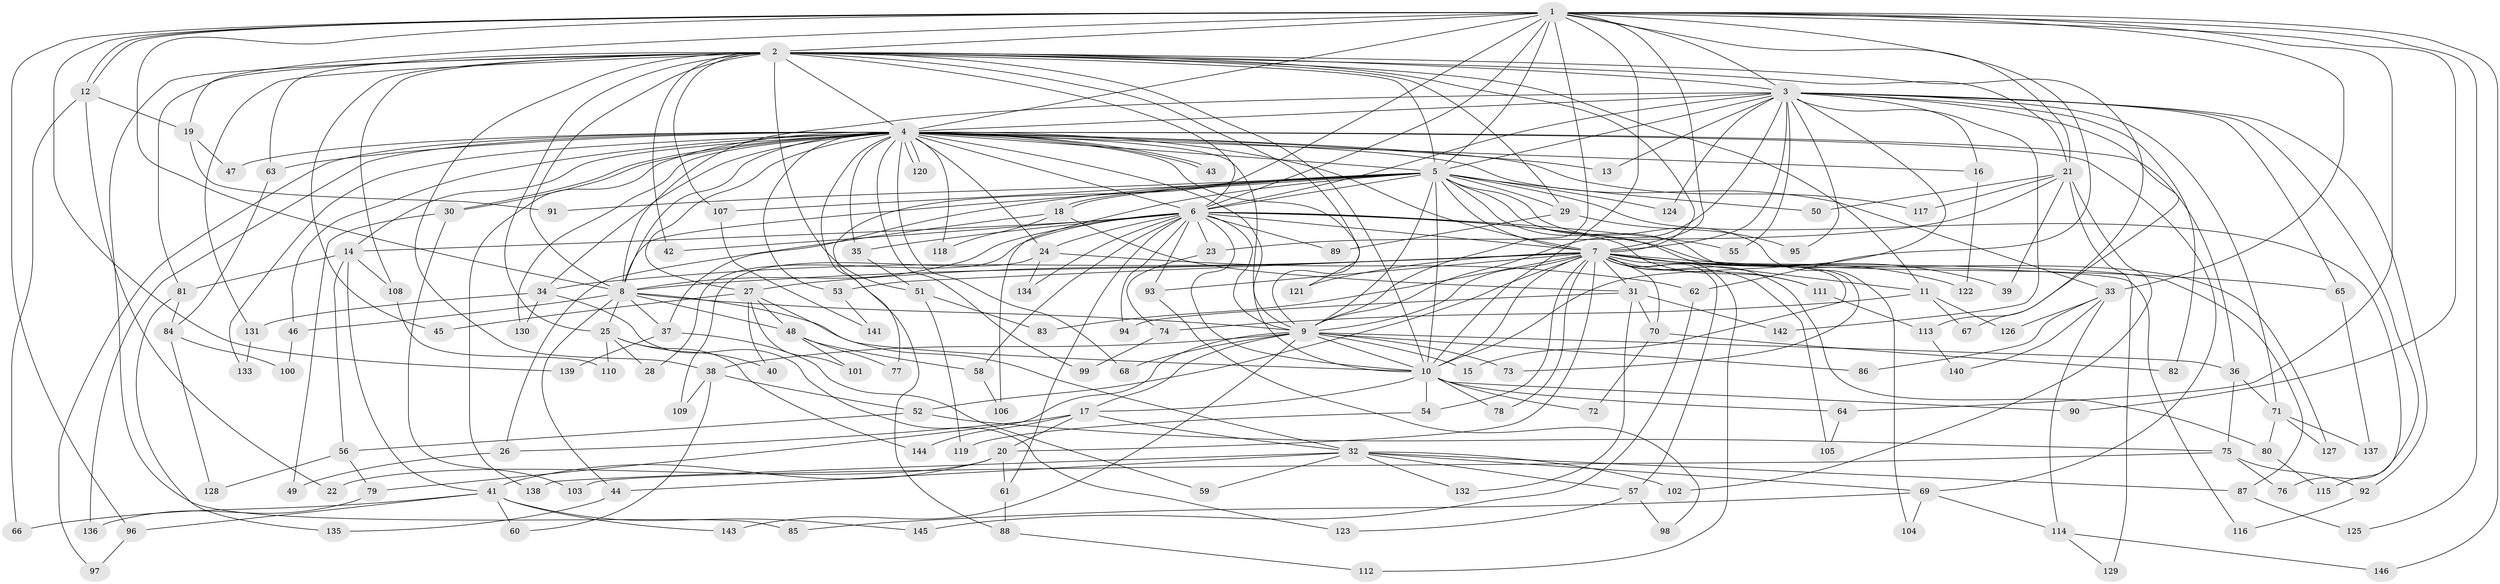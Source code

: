 // coarse degree distribution, {21: 0.018518518518518517, 29: 0.018518518518518517, 37: 0.009259259259259259, 28: 0.009259259259259259, 12: 0.009259259259259259, 5: 0.06481481481481481, 2: 0.48148148148148145, 7: 0.037037037037037035, 3: 0.1574074074074074, 14: 0.009259259259259259, 4: 0.1111111111111111, 8: 0.009259259259259259, 6: 0.05555555555555555, 1: 0.009259259259259259}
// Generated by graph-tools (version 1.1) at 2025/51/02/27/25 19:51:47]
// undirected, 146 vertices, 317 edges
graph export_dot {
graph [start="1"]
  node [color=gray90,style=filled];
  1;
  2;
  3;
  4;
  5;
  6;
  7;
  8;
  9;
  10;
  11;
  12;
  13;
  14;
  15;
  16;
  17;
  18;
  19;
  20;
  21;
  22;
  23;
  24;
  25;
  26;
  27;
  28;
  29;
  30;
  31;
  32;
  33;
  34;
  35;
  36;
  37;
  38;
  39;
  40;
  41;
  42;
  43;
  44;
  45;
  46;
  47;
  48;
  49;
  50;
  51;
  52;
  53;
  54;
  55;
  56;
  57;
  58;
  59;
  60;
  61;
  62;
  63;
  64;
  65;
  66;
  67;
  68;
  69;
  70;
  71;
  72;
  73;
  74;
  75;
  76;
  77;
  78;
  79;
  80;
  81;
  82;
  83;
  84;
  85;
  86;
  87;
  88;
  89;
  90;
  91;
  92;
  93;
  94;
  95;
  96;
  97;
  98;
  99;
  100;
  101;
  102;
  103;
  104;
  105;
  106;
  107;
  108;
  109;
  110;
  111;
  112;
  113;
  114;
  115;
  116;
  117;
  118;
  119;
  120;
  121;
  122;
  123;
  124;
  125;
  126;
  127;
  128;
  129;
  130;
  131;
  132;
  133;
  134;
  135;
  136;
  137;
  138;
  139;
  140;
  141;
  142;
  143;
  144;
  145;
  146;
  1 -- 2;
  1 -- 3;
  1 -- 4;
  1 -- 5;
  1 -- 6;
  1 -- 7;
  1 -- 8;
  1 -- 9;
  1 -- 10;
  1 -- 12;
  1 -- 12;
  1 -- 19;
  1 -- 21;
  1 -- 33;
  1 -- 62;
  1 -- 64;
  1 -- 77;
  1 -- 90;
  1 -- 96;
  1 -- 125;
  1 -- 139;
  1 -- 146;
  2 -- 3;
  2 -- 4;
  2 -- 5;
  2 -- 6;
  2 -- 7;
  2 -- 8;
  2 -- 9;
  2 -- 10;
  2 -- 11;
  2 -- 21;
  2 -- 25;
  2 -- 29;
  2 -- 38;
  2 -- 42;
  2 -- 45;
  2 -- 51;
  2 -- 63;
  2 -- 81;
  2 -- 85;
  2 -- 107;
  2 -- 108;
  2 -- 113;
  2 -- 131;
  3 -- 4;
  3 -- 5;
  3 -- 6;
  3 -- 7;
  3 -- 8;
  3 -- 9;
  3 -- 10;
  3 -- 13;
  3 -- 16;
  3 -- 55;
  3 -- 65;
  3 -- 67;
  3 -- 71;
  3 -- 76;
  3 -- 82;
  3 -- 92;
  3 -- 95;
  3 -- 124;
  3 -- 142;
  4 -- 5;
  4 -- 6;
  4 -- 7;
  4 -- 8;
  4 -- 9;
  4 -- 10;
  4 -- 13;
  4 -- 14;
  4 -- 16;
  4 -- 24;
  4 -- 27;
  4 -- 30;
  4 -- 30;
  4 -- 33;
  4 -- 34;
  4 -- 35;
  4 -- 36;
  4 -- 43;
  4 -- 43;
  4 -- 46;
  4 -- 47;
  4 -- 53;
  4 -- 63;
  4 -- 68;
  4 -- 69;
  4 -- 88;
  4 -- 97;
  4 -- 99;
  4 -- 117;
  4 -- 118;
  4 -- 120;
  4 -- 120;
  4 -- 121;
  4 -- 130;
  4 -- 133;
  4 -- 136;
  4 -- 138;
  5 -- 6;
  5 -- 7;
  5 -- 8;
  5 -- 9;
  5 -- 10;
  5 -- 15;
  5 -- 18;
  5 -- 18;
  5 -- 29;
  5 -- 37;
  5 -- 50;
  5 -- 73;
  5 -- 91;
  5 -- 104;
  5 -- 106;
  5 -- 107;
  5 -- 115;
  5 -- 124;
  6 -- 7;
  6 -- 8;
  6 -- 9;
  6 -- 10;
  6 -- 14;
  6 -- 23;
  6 -- 24;
  6 -- 28;
  6 -- 35;
  6 -- 42;
  6 -- 55;
  6 -- 58;
  6 -- 61;
  6 -- 89;
  6 -- 93;
  6 -- 94;
  6 -- 111;
  6 -- 127;
  6 -- 134;
  7 -- 8;
  7 -- 9;
  7 -- 10;
  7 -- 11;
  7 -- 20;
  7 -- 27;
  7 -- 31;
  7 -- 34;
  7 -- 39;
  7 -- 52;
  7 -- 53;
  7 -- 54;
  7 -- 57;
  7 -- 65;
  7 -- 70;
  7 -- 78;
  7 -- 80;
  7 -- 83;
  7 -- 87;
  7 -- 93;
  7 -- 105;
  7 -- 111;
  7 -- 112;
  7 -- 116;
  7 -- 121;
  7 -- 122;
  8 -- 9;
  8 -- 10;
  8 -- 25;
  8 -- 37;
  8 -- 44;
  8 -- 46;
  8 -- 48;
  9 -- 10;
  9 -- 15;
  9 -- 17;
  9 -- 36;
  9 -- 38;
  9 -- 68;
  9 -- 73;
  9 -- 79;
  9 -- 86;
  9 -- 143;
  10 -- 17;
  10 -- 54;
  10 -- 64;
  10 -- 72;
  10 -- 78;
  10 -- 90;
  11 -- 67;
  11 -- 74;
  11 -- 126;
  12 -- 19;
  12 -- 22;
  12 -- 66;
  14 -- 41;
  14 -- 56;
  14 -- 81;
  14 -- 108;
  16 -- 122;
  17 -- 20;
  17 -- 26;
  17 -- 32;
  17 -- 144;
  18 -- 26;
  18 -- 31;
  18 -- 118;
  19 -- 47;
  19 -- 91;
  20 -- 22;
  20 -- 41;
  20 -- 61;
  21 -- 23;
  21 -- 39;
  21 -- 50;
  21 -- 102;
  21 -- 117;
  21 -- 129;
  23 -- 74;
  24 -- 62;
  24 -- 109;
  24 -- 134;
  25 -- 28;
  25 -- 40;
  25 -- 110;
  25 -- 144;
  26 -- 49;
  27 -- 32;
  27 -- 40;
  27 -- 45;
  27 -- 48;
  27 -- 101;
  29 -- 89;
  29 -- 95;
  30 -- 49;
  30 -- 103;
  31 -- 70;
  31 -- 94;
  31 -- 132;
  31 -- 142;
  32 -- 44;
  32 -- 57;
  32 -- 59;
  32 -- 69;
  32 -- 87;
  32 -- 102;
  32 -- 132;
  32 -- 138;
  33 -- 86;
  33 -- 114;
  33 -- 126;
  33 -- 140;
  34 -- 123;
  34 -- 130;
  34 -- 131;
  35 -- 51;
  36 -- 71;
  36 -- 75;
  37 -- 59;
  37 -- 139;
  38 -- 52;
  38 -- 60;
  38 -- 109;
  41 -- 60;
  41 -- 66;
  41 -- 96;
  41 -- 143;
  41 -- 145;
  44 -- 135;
  46 -- 100;
  48 -- 58;
  48 -- 77;
  48 -- 101;
  51 -- 83;
  51 -- 119;
  52 -- 56;
  52 -- 75;
  53 -- 141;
  54 -- 119;
  56 -- 79;
  56 -- 128;
  57 -- 98;
  57 -- 123;
  58 -- 106;
  61 -- 88;
  62 -- 145;
  63 -- 84;
  64 -- 105;
  65 -- 137;
  69 -- 85;
  69 -- 104;
  69 -- 114;
  70 -- 72;
  70 -- 82;
  71 -- 80;
  71 -- 127;
  71 -- 137;
  74 -- 99;
  75 -- 76;
  75 -- 92;
  75 -- 103;
  79 -- 136;
  80 -- 115;
  81 -- 84;
  81 -- 135;
  84 -- 100;
  84 -- 128;
  87 -- 125;
  88 -- 112;
  92 -- 116;
  93 -- 98;
  96 -- 97;
  107 -- 141;
  108 -- 110;
  111 -- 113;
  113 -- 140;
  114 -- 129;
  114 -- 146;
  131 -- 133;
}
